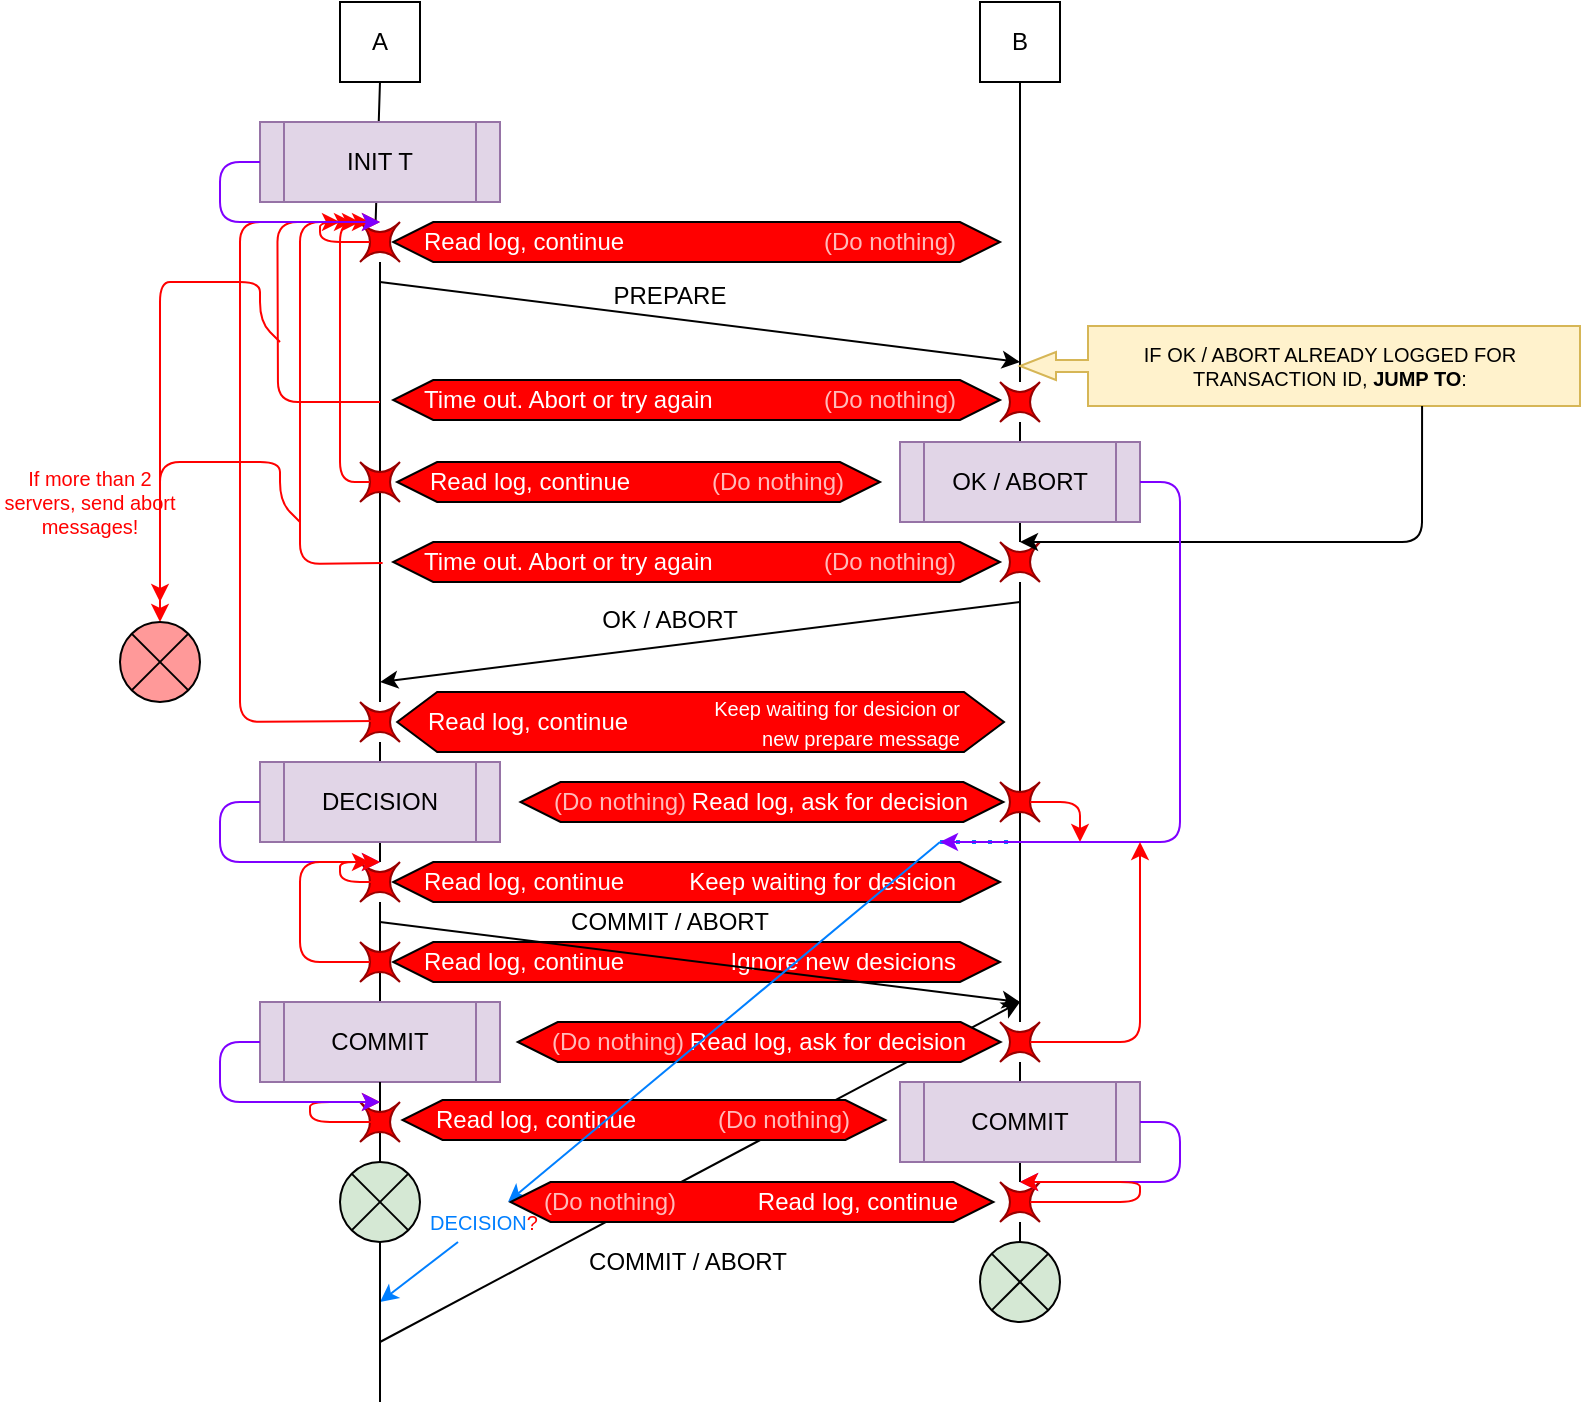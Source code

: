 <mxfile version="14.1.1" type="device"><diagram id="0y2ZqwI3KvzXsngcqDKA" name="Page-1"><mxGraphModel dx="720" dy="554" grid="1" gridSize="10" guides="1" tooltips="1" connect="1" arrows="1" fold="1" page="1" pageScale="1" pageWidth="827" pageHeight="1169" math="0" shadow="0"><root><mxCell id="0"/><mxCell id="1" parent="0"/><mxCell id="eSyxjWZiwz1XdsuUfrHY-1" value="A" style="rounded=0;whiteSpace=wrap;html=1;" vertex="1" parent="1"><mxGeometry x="180" y="20" width="40" height="40" as="geometry"/></mxCell><mxCell id="eSyxjWZiwz1XdsuUfrHY-2" value="B" style="rounded=0;whiteSpace=wrap;html=1;" vertex="1" parent="1"><mxGeometry x="500" y="20" width="40" height="40" as="geometry"/></mxCell><mxCell id="eSyxjWZiwz1XdsuUfrHY-3" value="" style="endArrow=none;html=1;entryX=0.5;entryY=1;entryDx=0;entryDy=0;" edge="1" parent="1" target="eSyxjWZiwz1XdsuUfrHY-1"><mxGeometry width="50" height="50" relative="1" as="geometry"><mxPoint x="197.812" y="130" as="sourcePoint"/><mxPoint x="390" y="260" as="targetPoint"/></mxGeometry></mxCell><mxCell id="eSyxjWZiwz1XdsuUfrHY-4" value="" style="endArrow=none;html=1;entryX=0.5;entryY=1;entryDx=0;entryDy=0;" edge="1" parent="1" source="eSyxjWZiwz1XdsuUfrHY-18" target="eSyxjWZiwz1XdsuUfrHY-2"><mxGeometry width="50" height="50" relative="1" as="geometry"><mxPoint x="520" y="670" as="sourcePoint"/><mxPoint x="380" y="260" as="targetPoint"/></mxGeometry></mxCell><mxCell id="eSyxjWZiwz1XdsuUfrHY-6" value="INIT T" style="shape=process;whiteSpace=wrap;html=1;backgroundOutline=1;fillColor=#e1d5e7;strokeColor=#9673a6;" vertex="1" parent="1"><mxGeometry x="140" y="80" width="120" height="40" as="geometry"/></mxCell><mxCell id="eSyxjWZiwz1XdsuUfrHY-7" value="" style="endArrow=classic;html=1;" edge="1" parent="1"><mxGeometry width="50" height="50" relative="1" as="geometry"><mxPoint x="200" y="160" as="sourcePoint"/><mxPoint x="520" y="200" as="targetPoint"/></mxGeometry></mxCell><mxCell id="eSyxjWZiwz1XdsuUfrHY-9" value="" style="endArrow=classic;html=1;" edge="1" parent="1"><mxGeometry width="50" height="50" relative="1" as="geometry"><mxPoint x="520" y="320" as="sourcePoint"/><mxPoint x="200" y="360" as="targetPoint"/></mxGeometry></mxCell><mxCell id="eSyxjWZiwz1XdsuUfrHY-13" value="PREPARE" style="text;html=1;strokeColor=none;fillColor=none;align=center;verticalAlign=middle;whiteSpace=wrap;rounded=0;" vertex="1" parent="1"><mxGeometry x="325" y="157" width="40" height="20" as="geometry"/></mxCell><mxCell id="eSyxjWZiwz1XdsuUfrHY-14" value="OK / ABORT" style="text;html=1;strokeColor=none;fillColor=none;align=center;verticalAlign=middle;whiteSpace=wrap;rounded=0;" vertex="1" parent="1"><mxGeometry x="300" y="319" width="90" height="20" as="geometry"/></mxCell><mxCell id="eSyxjWZiwz1XdsuUfrHY-15" value="COMMIT / ABORT" style="text;html=1;strokeColor=none;fillColor=none;align=center;verticalAlign=middle;whiteSpace=wrap;rounded=0;" vertex="1" parent="1"><mxGeometry x="285" y="470" width="120" height="20" as="geometry"/></mxCell><mxCell id="eSyxjWZiwz1XdsuUfrHY-17" value="" style="endArrow=none;html=1;" edge="1" parent="1" source="eSyxjWZiwz1XdsuUfrHY-23"><mxGeometry width="50" height="50" relative="1" as="geometry"><mxPoint x="200" y="680" as="sourcePoint"/><mxPoint x="198" y="130" as="targetPoint"/></mxGeometry></mxCell><mxCell id="eSyxjWZiwz1XdsuUfrHY-18" value="" style="shape=switch;whiteSpace=wrap;html=1;fillColor=#FF0000;strokeColor=#990000;" vertex="1" parent="1"><mxGeometry x="510" y="210" width="20" height="20" as="geometry"/></mxCell><mxCell id="eSyxjWZiwz1XdsuUfrHY-19" value="" style="endArrow=none;html=1;entryX=0.5;entryY=1;entryDx=0;entryDy=0;" edge="1" parent="1" source="eSyxjWZiwz1XdsuUfrHY-20" target="eSyxjWZiwz1XdsuUfrHY-18"><mxGeometry width="50" height="50" relative="1" as="geometry"><mxPoint x="520" y="670" as="sourcePoint"/><mxPoint x="520" y="60" as="targetPoint"/></mxGeometry></mxCell><mxCell id="eSyxjWZiwz1XdsuUfrHY-20" value="" style="shape=switch;whiteSpace=wrap;html=1;fillColor=#FF0000;strokeColor=#990000;" vertex="1" parent="1"><mxGeometry x="510" y="290" width="20" height="20" as="geometry"/></mxCell><mxCell id="eSyxjWZiwz1XdsuUfrHY-21" value="" style="endArrow=none;html=1;entryX=0.5;entryY=1;entryDx=0;entryDy=0;" edge="1" parent="1" source="eSyxjWZiwz1XdsuUfrHY-31" target="eSyxjWZiwz1XdsuUfrHY-20"><mxGeometry width="50" height="50" relative="1" as="geometry"><mxPoint x="520" y="670" as="sourcePoint"/><mxPoint x="520" y="230" as="targetPoint"/></mxGeometry></mxCell><mxCell id="eSyxjWZiwz1XdsuUfrHY-22" value="" style="shape=switch;whiteSpace=wrap;html=1;fillColor=#FF0000;strokeColor=#990000;" vertex="1" parent="1"><mxGeometry x="510" y="410" width="20" height="20" as="geometry"/></mxCell><mxCell id="eSyxjWZiwz1XdsuUfrHY-24" value="" style="endArrow=none;html=1;" edge="1" parent="1" source="eSyxjWZiwz1XdsuUfrHY-25" target="eSyxjWZiwz1XdsuUfrHY-23"><mxGeometry width="50" height="50" relative="1" as="geometry"><mxPoint x="200" y="680" as="sourcePoint"/><mxPoint x="198" y="130" as="targetPoint"/></mxGeometry></mxCell><mxCell id="eSyxjWZiwz1XdsuUfrHY-26" value="" style="endArrow=none;html=1;" edge="1" parent="1" source="eSyxjWZiwz1XdsuUfrHY-23" target="eSyxjWZiwz1XdsuUfrHY-25"><mxGeometry width="50" height="50" relative="1" as="geometry"><mxPoint x="199.846" y="250" as="sourcePoint"/><mxPoint x="198" y="130" as="targetPoint"/></mxGeometry></mxCell><mxCell id="eSyxjWZiwz1XdsuUfrHY-25" value="" style="shape=switch;whiteSpace=wrap;html=1;fillColor=#FF0000;strokeColor=#990000;" vertex="1" parent="1"><mxGeometry x="190" y="370" width="20" height="20" as="geometry"/></mxCell><mxCell id="eSyxjWZiwz1XdsuUfrHY-27" value="" style="endArrow=none;html=1;" edge="1" parent="1" source="eSyxjWZiwz1XdsuUfrHY-33" target="eSyxjWZiwz1XdsuUfrHY-25"><mxGeometry width="50" height="50" relative="1" as="geometry"><mxPoint x="200" y="680" as="sourcePoint"/><mxPoint x="200" y="270" as="targetPoint"/></mxGeometry></mxCell><mxCell id="eSyxjWZiwz1XdsuUfrHY-23" value="" style="shape=switch;whiteSpace=wrap;html=1;fillColor=#FF0000;strokeColor=#990000;" vertex="1" parent="1"><mxGeometry x="190" y="130" width="20" height="20" as="geometry"/></mxCell><mxCell id="eSyxjWZiwz1XdsuUfrHY-28" value="" style="endArrow=none;html=1;" edge="1" parent="1" source="eSyxjWZiwz1XdsuUfrHY-29" target="eSyxjWZiwz1XdsuUfrHY-23"><mxGeometry width="50" height="50" relative="1" as="geometry"><mxPoint x="199.92" y="370" as="sourcePoint"/><mxPoint x="198" y="130" as="targetPoint"/></mxGeometry></mxCell><mxCell id="eSyxjWZiwz1XdsuUfrHY-29" value="" style="shape=switch;whiteSpace=wrap;html=1;fillColor=#FF0000;strokeColor=#990000;" vertex="1" parent="1"><mxGeometry x="190" y="250" width="20" height="20" as="geometry"/></mxCell><mxCell id="eSyxjWZiwz1XdsuUfrHY-30" value="" style="endArrow=none;html=1;" edge="1" parent="1" source="eSyxjWZiwz1XdsuUfrHY-25" target="eSyxjWZiwz1XdsuUfrHY-29"><mxGeometry width="50" height="50" relative="1" as="geometry"><mxPoint x="200" y="370" as="sourcePoint"/><mxPoint x="200" y="150" as="targetPoint"/></mxGeometry></mxCell><mxCell id="eSyxjWZiwz1XdsuUfrHY-31" value="" style="shape=switch;whiteSpace=wrap;html=1;fillColor=#FF0000;strokeColor=#990000;" vertex="1" parent="1"><mxGeometry x="510" y="530" width="20" height="20" as="geometry"/></mxCell><mxCell id="eSyxjWZiwz1XdsuUfrHY-32" value="" style="endArrow=none;html=1;entryX=0.5;entryY=1;entryDx=0;entryDy=0;" edge="1" parent="1" source="eSyxjWZiwz1XdsuUfrHY-38" target="eSyxjWZiwz1XdsuUfrHY-31"><mxGeometry width="50" height="50" relative="1" as="geometry"><mxPoint x="520" y="670" as="sourcePoint"/><mxPoint x="520" y="310" as="targetPoint"/></mxGeometry></mxCell><mxCell id="eSyxjWZiwz1XdsuUfrHY-33" value="" style="shape=switch;whiteSpace=wrap;html=1;fillColor=#FF0000;strokeColor=#990000;" vertex="1" parent="1"><mxGeometry x="190" y="450" width="20" height="20" as="geometry"/></mxCell><mxCell id="eSyxjWZiwz1XdsuUfrHY-34" value="" style="endArrow=none;html=1;exitX=0.5;exitY=0;exitDx=0;exitDy=0;" edge="1" parent="1" source="eSyxjWZiwz1XdsuUfrHY-44" target="eSyxjWZiwz1XdsuUfrHY-33"><mxGeometry width="50" height="50" relative="1" as="geometry"><mxPoint x="200" y="680" as="sourcePoint"/><mxPoint x="200" y="390" as="targetPoint"/></mxGeometry></mxCell><mxCell id="eSyxjWZiwz1XdsuUfrHY-12" value="COMMIT" style="shape=process;whiteSpace=wrap;html=1;backgroundOutline=1;fillColor=#e1d5e7;strokeColor=#9673a6;" vertex="1" parent="1"><mxGeometry x="460" y="560" width="120" height="40" as="geometry"/></mxCell><mxCell id="eSyxjWZiwz1XdsuUfrHY-8" value="OK / ABORT" style="shape=process;whiteSpace=wrap;html=1;backgroundOutline=1;fillColor=#e1d5e7;strokeColor=#9673a6;" vertex="1" parent="1"><mxGeometry x="460" y="240" width="120" height="40" as="geometry"/></mxCell><mxCell id="eSyxjWZiwz1XdsuUfrHY-10" value="DECISION" style="shape=process;whiteSpace=wrap;html=1;backgroundOutline=1;fillColor=#e1d5e7;strokeColor=#9673a6;" vertex="1" parent="1"><mxGeometry x="140" y="400" width="120" height="40" as="geometry"/></mxCell><mxCell id="eSyxjWZiwz1XdsuUfrHY-38" value="" style="shape=switch;whiteSpace=wrap;html=1;fillColor=#FF0000;strokeColor=#990000;" vertex="1" parent="1"><mxGeometry x="510" y="610" width="20" height="20" as="geometry"/></mxCell><mxCell id="eSyxjWZiwz1XdsuUfrHY-39" value="" style="endArrow=none;html=1;entryX=0.5;entryY=1;entryDx=0;entryDy=0;" edge="1" parent="1" target="eSyxjWZiwz1XdsuUfrHY-38"><mxGeometry width="50" height="50" relative="1" as="geometry"><mxPoint x="520" y="640" as="sourcePoint"/><mxPoint x="520" y="550" as="targetPoint"/></mxGeometry></mxCell><mxCell id="eSyxjWZiwz1XdsuUfrHY-40" value="" style="shape=sumEllipse;perimeter=ellipsePerimeter;whiteSpace=wrap;html=1;backgroundOutline=1;fillColor=#d5e8d4;" vertex="1" parent="1"><mxGeometry x="500" y="640" width="40" height="40" as="geometry"/></mxCell><mxCell id="eSyxjWZiwz1XdsuUfrHY-41" value="" style="shape=sumEllipse;perimeter=ellipsePerimeter;whiteSpace=wrap;html=1;backgroundOutline=1;fillColor=#d5e8d4;" vertex="1" parent="1"><mxGeometry x="180" y="600" width="40" height="40" as="geometry"/></mxCell><mxCell id="eSyxjWZiwz1XdsuUfrHY-44" value="COMMIT" style="shape=process;whiteSpace=wrap;html=1;backgroundOutline=1;fillColor=#e1d5e7;strokeColor=#9673a6;" vertex="1" parent="1"><mxGeometry x="140" y="520" width="120" height="40" as="geometry"/></mxCell><mxCell id="eSyxjWZiwz1XdsuUfrHY-45" value="" style="shape=switch;whiteSpace=wrap;html=1;fillColor=#FF0000;strokeColor=#990000;" vertex="1" parent="1"><mxGeometry x="190" y="490" width="20" height="20" as="geometry"/></mxCell><mxCell id="eSyxjWZiwz1XdsuUfrHY-49" value="" style="endArrow=none;html=1;entryX=0.5;entryY=1;entryDx=0;entryDy=0;" edge="1" parent="1" target="eSyxjWZiwz1XdsuUfrHY-44"><mxGeometry width="50" height="50" relative="1" as="geometry"><mxPoint x="200" y="600" as="sourcePoint"/><mxPoint x="250" y="590" as="targetPoint"/></mxGeometry></mxCell><mxCell id="eSyxjWZiwz1XdsuUfrHY-35" value="" style="shape=switch;whiteSpace=wrap;html=1;fillColor=#FF0000;strokeColor=#990000;" vertex="1" parent="1"><mxGeometry x="190" y="570" width="20" height="20" as="geometry"/></mxCell><mxCell id="eSyxjWZiwz1XdsuUfrHY-58" value="" style="group" vertex="1" connectable="0" parent="1"><mxGeometry x="200" y="290" width="310" height="20" as="geometry"/></mxCell><mxCell id="eSyxjWZiwz1XdsuUfrHY-56" value="" style="shape=hexagon;perimeter=hexagonPerimeter2;whiteSpace=wrap;html=1;fixedSize=1;strokeColor=#000000;fillColor=#FF0000;fontColor=#FF170F;" vertex="1" parent="eSyxjWZiwz1XdsuUfrHY-58"><mxGeometry x="6.596" width="303.404" height="20" as="geometry"/></mxCell><mxCell id="eSyxjWZiwz1XdsuUfrHY-55" value="Time out. Abort or try again" style="text;html=1;strokeColor=none;fillColor=none;align=left;verticalAlign=middle;whiteSpace=wrap;rounded=0;fontColor=#ffffff;" vertex="1" parent="eSyxjWZiwz1XdsuUfrHY-58"><mxGeometry x="20" width="150" height="20" as="geometry"/></mxCell><mxCell id="eSyxjWZiwz1XdsuUfrHY-57" value="(Do nothing)" style="text;html=1;strokeColor=none;fillColor=none;align=right;verticalAlign=middle;whiteSpace=wrap;rounded=0;fontColor=#FFBABA;" vertex="1" parent="eSyxjWZiwz1XdsuUfrHY-58"><mxGeometry x="165.0" width="125.0" height="20" as="geometry"/></mxCell><mxCell id="eSyxjWZiwz1XdsuUfrHY-59" value="" style="group" vertex="1" connectable="0" parent="1"><mxGeometry x="210" y="130" width="310" height="30" as="geometry"/></mxCell><mxCell id="eSyxjWZiwz1XdsuUfrHY-61" value="Time out, exit" style="text;html=1;strokeColor=none;fillColor=none;align=left;verticalAlign=middle;whiteSpace=wrap;rounded=0;fontColor=#ffffff;" vertex="1" parent="eSyxjWZiwz1XdsuUfrHY-59"><mxGeometry x="20" width="130" height="20" as="geometry"/></mxCell><mxCell id="eSyxjWZiwz1XdsuUfrHY-63" value="" style="group" vertex="1" connectable="0" parent="eSyxjWZiwz1XdsuUfrHY-59"><mxGeometry x="-10" width="310" height="20" as="geometry"/></mxCell><mxCell id="eSyxjWZiwz1XdsuUfrHY-64" value="" style="shape=hexagon;perimeter=hexagonPerimeter2;whiteSpace=wrap;html=1;fixedSize=1;strokeColor=#000000;fillColor=#FF0000;fontColor=#FF170F;" vertex="1" parent="eSyxjWZiwz1XdsuUfrHY-63"><mxGeometry x="6.596" width="303.404" height="20" as="geometry"/></mxCell><mxCell id="eSyxjWZiwz1XdsuUfrHY-65" value="Read log, continue" style="text;html=1;strokeColor=none;fillColor=none;align=left;verticalAlign=middle;whiteSpace=wrap;rounded=0;fontColor=#ffffff;" vertex="1" parent="eSyxjWZiwz1XdsuUfrHY-63"><mxGeometry x="20.0" width="130.0" height="20" as="geometry"/></mxCell><mxCell id="eSyxjWZiwz1XdsuUfrHY-66" value="(Do nothing)" style="text;html=1;strokeColor=none;fillColor=none;align=right;verticalAlign=middle;whiteSpace=wrap;rounded=0;fontColor=#FFBABA;" vertex="1" parent="eSyxjWZiwz1XdsuUfrHY-63"><mxGeometry x="165.0" width="125.0" height="20" as="geometry"/></mxCell><mxCell id="eSyxjWZiwz1XdsuUfrHY-67" value="" style="group" vertex="1" connectable="0" parent="1"><mxGeometry x="203.3" y="250" width="246.7" height="20" as="geometry"/></mxCell><mxCell id="eSyxjWZiwz1XdsuUfrHY-68" value="" style="shape=hexagon;perimeter=hexagonPerimeter2;whiteSpace=wrap;html=1;fixedSize=1;strokeColor=#000000;fillColor=#FF0000;fontColor=#FF170F;" vertex="1" parent="eSyxjWZiwz1XdsuUfrHY-67"><mxGeometry x="5.249" width="241.451" height="20" as="geometry"/></mxCell><mxCell id="eSyxjWZiwz1XdsuUfrHY-69" value="Read log, continue" style="text;html=1;strokeColor=none;fillColor=none;align=left;verticalAlign=middle;whiteSpace=wrap;rounded=0;fontColor=#ffffff;" vertex="1" parent="eSyxjWZiwz1XdsuUfrHY-67"><mxGeometry x="20" width="110" height="20" as="geometry"/></mxCell><mxCell id="eSyxjWZiwz1XdsuUfrHY-70" value="(Do nothing)" style="text;html=1;strokeColor=none;fillColor=none;align=right;verticalAlign=middle;whiteSpace=wrap;rounded=0;fontColor=#FFBABA;" vertex="1" parent="eSyxjWZiwz1XdsuUfrHY-67"><mxGeometry x="131.308" width="99.476" height="20" as="geometry"/></mxCell><mxCell id="eSyxjWZiwz1XdsuUfrHY-73" value="" style="endArrow=classic;html=1;strokeColor=#FF0000;fontColor=#FFBABA;exitX=0.25;exitY=0.5;exitDx=0;exitDy=0;exitPerimeter=0;" edge="1" parent="1" source="eSyxjWZiwz1XdsuUfrHY-29"><mxGeometry width="50" height="50" relative="1" as="geometry"><mxPoint x="80" y="330" as="sourcePoint"/><mxPoint x="200" y="130" as="targetPoint"/><Array as="points"><mxPoint x="180" y="260"/><mxPoint x="180" y="130"/></Array></mxGeometry></mxCell><mxCell id="eSyxjWZiwz1XdsuUfrHY-74" value="" style="endArrow=classic;html=1;fontColor=#FFBABA;strokeColor=#FF0000;" edge="1" parent="1"><mxGeometry width="50" height="50" relative="1" as="geometry"><mxPoint x="201.3" y="300.5" as="sourcePoint"/><mxPoint x="190" y="130" as="targetPoint"/><Array as="points"><mxPoint x="160" y="301"/><mxPoint x="160" y="130"/></Array></mxGeometry></mxCell><mxCell id="eSyxjWZiwz1XdsuUfrHY-75" value="" style="endArrow=classic;html=1;strokeColor=#FF0000;fontColor=#FFBABA;exitX=0.25;exitY=0.5;exitDx=0;exitDy=0;exitPerimeter=0;" edge="1" parent="1" source="eSyxjWZiwz1XdsuUfrHY-23"><mxGeometry width="50" height="50" relative="1" as="geometry"><mxPoint x="173.3" y="140" as="sourcePoint"/><mxPoint x="195" y="130" as="targetPoint"/><Array as="points"><mxPoint x="170" y="140"/><mxPoint x="170" y="130"/></Array></mxGeometry></mxCell><mxCell id="eSyxjWZiwz1XdsuUfrHY-78" value="" style="endArrow=classic;html=1;strokeColor=#FF0000;fontColor=#FFBABA;" edge="1" parent="1"><mxGeometry width="50" height="50" relative="1" as="geometry"><mxPoint x="160" y="280" as="sourcePoint"/><mxPoint x="90" y="330" as="targetPoint"/><Array as="points"><mxPoint x="150" y="270"/><mxPoint x="150" y="250"/><mxPoint x="120" y="250"/><mxPoint x="90" y="250"/><mxPoint x="90" y="300"/></Array></mxGeometry></mxCell><mxCell id="eSyxjWZiwz1XdsuUfrHY-79" value="&lt;font style=&quot;font-size: 10px;&quot;&gt;If more than 2 servers, send abort messages!&lt;/font&gt;" style="text;html=1;strokeColor=none;fillColor=none;align=center;verticalAlign=middle;whiteSpace=wrap;rounded=0;fontColor=#FF0000;fontSize=10;" vertex="1" parent="1"><mxGeometry x="10" y="260" width="90" height="20" as="geometry"/></mxCell><mxCell id="eSyxjWZiwz1XdsuUfrHY-85" value="" style="shape=sumEllipse;perimeter=ellipsePerimeter;whiteSpace=wrap;html=1;backgroundOutline=1;fillColor=#FF9999;" vertex="1" parent="1"><mxGeometry x="70" y="330" width="40" height="40" as="geometry"/></mxCell><mxCell id="eSyxjWZiwz1XdsuUfrHY-86" value="" style="group" vertex="1" connectable="0" parent="1"><mxGeometry x="210" y="209" width="310" height="30" as="geometry"/></mxCell><mxCell id="eSyxjWZiwz1XdsuUfrHY-87" value="Time out, exit" style="text;html=1;strokeColor=none;fillColor=none;align=left;verticalAlign=middle;whiteSpace=wrap;rounded=0;fontColor=#ffffff;" vertex="1" parent="eSyxjWZiwz1XdsuUfrHY-86"><mxGeometry x="20" width="130" height="20" as="geometry"/></mxCell><mxCell id="eSyxjWZiwz1XdsuUfrHY-88" value="" style="group" vertex="1" connectable="0" parent="eSyxjWZiwz1XdsuUfrHY-86"><mxGeometry x="-10" width="310" height="20" as="geometry"/></mxCell><mxCell id="eSyxjWZiwz1XdsuUfrHY-89" value="" style="shape=hexagon;perimeter=hexagonPerimeter2;whiteSpace=wrap;html=1;fixedSize=1;strokeColor=#000000;fillColor=#FF0000;fontColor=#FF170F;" vertex="1" parent="eSyxjWZiwz1XdsuUfrHY-88"><mxGeometry x="6.596" width="303.404" height="20" as="geometry"/></mxCell><mxCell id="eSyxjWZiwz1XdsuUfrHY-90" value="Time out. Abort or try again" style="text;html=1;strokeColor=none;fillColor=none;align=left;verticalAlign=middle;whiteSpace=wrap;rounded=0;fontColor=#ffffff;" vertex="1" parent="eSyxjWZiwz1XdsuUfrHY-88"><mxGeometry x="20" width="160" height="20" as="geometry"/></mxCell><mxCell id="eSyxjWZiwz1XdsuUfrHY-91" value="(Do nothing)" style="text;html=1;strokeColor=none;fillColor=none;align=right;verticalAlign=middle;whiteSpace=wrap;rounded=0;fontColor=#FFBABA;" vertex="1" parent="eSyxjWZiwz1XdsuUfrHY-88"><mxGeometry x="165.0" width="125.0" height="20" as="geometry"/></mxCell><mxCell id="eSyxjWZiwz1XdsuUfrHY-93" value="" style="endArrow=classic;html=1;fontColor=#FFBABA;strokeColor=#FF0000;" edge="1" parent="1"><mxGeometry width="50" height="50" relative="1" as="geometry"><mxPoint x="200" y="220" as="sourcePoint"/><mxPoint x="186" y="130" as="targetPoint"/><Array as="points"><mxPoint x="149" y="220"/><mxPoint x="148.7" y="130"/></Array></mxGeometry></mxCell><mxCell id="eSyxjWZiwz1XdsuUfrHY-95" value="" style="endArrow=classic;html=1;strokeColor=#FF0000;fontColor=#FFBABA;" edge="1" parent="1"><mxGeometry width="50" height="50" relative="1" as="geometry"><mxPoint x="150" y="190" as="sourcePoint"/><mxPoint x="90" y="320" as="targetPoint"/><Array as="points"><mxPoint x="140" y="180"/><mxPoint x="140" y="160"/><mxPoint x="110" y="160"/><mxPoint x="90" y="160"/><mxPoint x="90" y="220"/></Array></mxGeometry></mxCell><mxCell id="eSyxjWZiwz1XdsuUfrHY-99" value="" style="group" vertex="1" connectable="0" parent="1"><mxGeometry x="212" y="375" width="310" height="30" as="geometry"/></mxCell><mxCell id="eSyxjWZiwz1XdsuUfrHY-100" value="Time out, exit" style="text;html=1;strokeColor=none;fillColor=none;align=left;verticalAlign=middle;whiteSpace=wrap;rounded=0;fontColor=#ffffff;" vertex="1" parent="eSyxjWZiwz1XdsuUfrHY-99"><mxGeometry x="20" width="130" height="20" as="geometry"/></mxCell><mxCell id="eSyxjWZiwz1XdsuUfrHY-101" value="" style="group" vertex="1" connectable="0" parent="eSyxjWZiwz1XdsuUfrHY-99"><mxGeometry x="-10" width="310" height="20" as="geometry"/></mxCell><mxCell id="eSyxjWZiwz1XdsuUfrHY-102" value="" style="shape=hexagon;perimeter=hexagonPerimeter2;whiteSpace=wrap;html=1;fixedSize=1;strokeColor=#000000;fillColor=#FF0000;fontColor=#FF170F;" vertex="1" parent="eSyxjWZiwz1XdsuUfrHY-101"><mxGeometry x="6.6" y="-10" width="303.4" height="30" as="geometry"/></mxCell><mxCell id="eSyxjWZiwz1XdsuUfrHY-103" value="Read log, continue" style="text;html=1;strokeColor=none;fillColor=none;align=left;verticalAlign=middle;whiteSpace=wrap;rounded=0;fontColor=#ffffff;" vertex="1" parent="eSyxjWZiwz1XdsuUfrHY-101"><mxGeometry x="20" y="-5" width="160" height="20" as="geometry"/></mxCell><mxCell id="eSyxjWZiwz1XdsuUfrHY-104" value="&lt;span style=&quot;color: rgb(255 , 255 , 255) ; text-align: left&quot;&gt;&lt;font style=&quot;font-size: 10px&quot;&gt;Keep waiting for desicion or new prepare message&lt;/font&gt;&lt;/span&gt;" style="text;html=1;strokeColor=none;fillColor=none;align=right;verticalAlign=middle;whiteSpace=wrap;rounded=0;fontColor=#FFBABA;" vertex="1" parent="eSyxjWZiwz1XdsuUfrHY-101"><mxGeometry x="150" y="-5" width="140" height="20" as="geometry"/></mxCell><mxCell id="eSyxjWZiwz1XdsuUfrHY-106" value="" style="html=1;shadow=0;dashed=0;align=center;verticalAlign=middle;shape=mxgraph.arrows2.calloutArrow;dy=3;dx=18;notch=246;arrowHead=4;strokeColor=#d6b656;fillColor=#fff2cc;fontSize=10;rotation=-180;" vertex="1" parent="1"><mxGeometry x="520" y="182" width="280" height="40" as="geometry"/></mxCell><mxCell id="eSyxjWZiwz1XdsuUfrHY-108" value="&lt;span style=&quot;color: rgb(0 , 0 , 0) ; background-color: rgb(255 , 242 , 204)&quot;&gt;IF OK / ABORT ALREADY LOGGED FOR TRANSACTION ID, &lt;b&gt;JUMP TO&lt;/b&gt;:&lt;/span&gt;" style="text;html=1;strokeColor=none;fillColor=none;align=center;verticalAlign=middle;whiteSpace=wrap;rounded=0;fontSize=10;fontColor=#FF0000;" vertex="1" parent="1"><mxGeometry x="560" y="192" width="230" height="20" as="geometry"/></mxCell><mxCell id="eSyxjWZiwz1XdsuUfrHY-109" value="" style="endArrow=classic;html=1;fontSize=10;fontColor=#FF0000;exitX=0.282;exitY=0;exitDx=0;exitDy=0;exitPerimeter=0;" edge="1" parent="1" source="eSyxjWZiwz1XdsuUfrHY-106"><mxGeometry width="50" height="50" relative="1" as="geometry"><mxPoint x="690" y="370" as="sourcePoint"/><mxPoint x="520" y="290" as="targetPoint"/><Array as="points"><mxPoint x="721" y="290"/></Array></mxGeometry></mxCell><mxCell id="eSyxjWZiwz1XdsuUfrHY-112" value="" style="endArrow=classic;html=1;fontSize=10;fontColor=#FF0000;strokeColor=#007FFF;" edge="1" parent="1" source="eSyxjWZiwz1XdsuUfrHY-115"><mxGeometry width="50" height="50" relative="1" as="geometry"><mxPoint x="480" y="440" as="sourcePoint"/><mxPoint x="200" y="670" as="targetPoint"/></mxGeometry></mxCell><mxCell id="eSyxjWZiwz1XdsuUfrHY-114" value="" style="endArrow=none;dashed=1;html=1;dashPattern=1 3;strokeWidth=2;fontSize=10;fontColor=#FF0000;strokeColor=#007FFF;" edge="1" parent="1"><mxGeometry width="50" height="50" relative="1" as="geometry"><mxPoint x="480" y="440" as="sourcePoint"/><mxPoint x="520" y="440" as="targetPoint"/></mxGeometry></mxCell><mxCell id="eSyxjWZiwz1XdsuUfrHY-117" value="" style="endArrow=classic;html=1;fontColor=#FFBABA;strokeColor=#FF0000;" edge="1" parent="1"><mxGeometry width="50" height="50" relative="1" as="geometry"><mxPoint x="200.0" y="379.5" as="sourcePoint"/><mxPoint x="180" y="130" as="targetPoint"/><Array as="points"><mxPoint x="130" y="380"/><mxPoint x="130" y="130"/></Array></mxGeometry></mxCell><mxCell id="eSyxjWZiwz1XdsuUfrHY-118" value="" style="group" vertex="1" connectable="0" parent="1"><mxGeometry x="265" y="410" width="246.7" height="20" as="geometry"/></mxCell><mxCell id="eSyxjWZiwz1XdsuUfrHY-119" value="" style="shape=hexagon;perimeter=hexagonPerimeter2;whiteSpace=wrap;html=1;fixedSize=1;strokeColor=#000000;fillColor=#FF0000;fontColor=#FF170F;" vertex="1" parent="eSyxjWZiwz1XdsuUfrHY-118"><mxGeometry x="5.249" width="241.451" height="20" as="geometry"/></mxCell><mxCell id="eSyxjWZiwz1XdsuUfrHY-120" value="&lt;span style=&quot;color: rgb(255 , 186 , 186) ; text-align: right&quot;&gt;(Do nothing)&lt;/span&gt;" style="text;html=1;strokeColor=none;fillColor=none;align=left;verticalAlign=middle;whiteSpace=wrap;rounded=0;fontColor=#ffffff;" vertex="1" parent="eSyxjWZiwz1XdsuUfrHY-118"><mxGeometry x="20" width="110" height="20" as="geometry"/></mxCell><mxCell id="eSyxjWZiwz1XdsuUfrHY-121" value="&lt;span style=&quot;color: rgb(255 , 255 , 255) ; text-align: left&quot;&gt;Read log, ask for decision&lt;/span&gt;" style="text;html=1;strokeColor=none;fillColor=none;align=right;verticalAlign=middle;whiteSpace=wrap;rounded=0;fontColor=#FFBABA;" vertex="1" parent="eSyxjWZiwz1XdsuUfrHY-118"><mxGeometry x="90" width="140.78" height="20" as="geometry"/></mxCell><mxCell id="eSyxjWZiwz1XdsuUfrHY-122" value="" style="endArrow=classic;html=1;fontSize=10;fontColor=#FF0000;exitX=0.75;exitY=0.5;exitDx=0;exitDy=0;exitPerimeter=0;strokeColor=#FF0000;" edge="1" parent="1" source="eSyxjWZiwz1XdsuUfrHY-22"><mxGeometry width="50" height="50" relative="1" as="geometry"><mxPoint x="570" y="460" as="sourcePoint"/><mxPoint x="550" y="440" as="targetPoint"/><Array as="points"><mxPoint x="550" y="420"/></Array></mxGeometry></mxCell><mxCell id="eSyxjWZiwz1XdsuUfrHY-123" value="" style="endArrow=classic;html=1;fontSize=10;fontColor=#FF0000;strokeColor=#7F00FF;exitX=1;exitY=0.5;exitDx=0;exitDy=0;" edge="1" parent="1" source="eSyxjWZiwz1XdsuUfrHY-8"><mxGeometry width="50" height="50" relative="1" as="geometry"><mxPoint x="630" y="380" as="sourcePoint"/><mxPoint x="480" y="440" as="targetPoint"/><Array as="points"><mxPoint x="600" y="260"/><mxPoint x="600" y="440"/></Array></mxGeometry></mxCell><mxCell id="eSyxjWZiwz1XdsuUfrHY-124" value="" style="endArrow=classic;html=1;strokeColor=#7F00FF;fontSize=10;fontColor=#FF0000;exitX=0;exitY=0.5;exitDx=0;exitDy=0;" edge="1" parent="1" source="eSyxjWZiwz1XdsuUfrHY-6"><mxGeometry width="50" height="50" relative="1" as="geometry"><mxPoint x="340" y="330" as="sourcePoint"/><mxPoint x="200" y="130" as="targetPoint"/><Array as="points"><mxPoint x="120" y="100"/><mxPoint x="120" y="130"/></Array></mxGeometry></mxCell><mxCell id="eSyxjWZiwz1XdsuUfrHY-129" value="COMMIT / ABORT" style="text;html=1;strokeColor=none;fillColor=none;align=center;verticalAlign=middle;whiteSpace=wrap;rounded=0;" vertex="1" parent="1"><mxGeometry x="294" y="640" width="120" height="20" as="geometry"/></mxCell><mxCell id="eSyxjWZiwz1XdsuUfrHY-130" value="" style="endArrow=classic;html=1;" edge="1" parent="1"><mxGeometry width="50" height="50" relative="1" as="geometry"><mxPoint x="200" y="690" as="sourcePoint"/><mxPoint x="520" y="520" as="targetPoint"/></mxGeometry></mxCell><mxCell id="eSyxjWZiwz1XdsuUfrHY-131" value="" style="endArrow=none;html=1;fontSize=10;fontColor=#FF0000;entryX=0.5;entryY=1;entryDx=0;entryDy=0;" edge="1" parent="1" target="eSyxjWZiwz1XdsuUfrHY-41"><mxGeometry width="50" height="50" relative="1" as="geometry"><mxPoint x="200" y="720" as="sourcePoint"/><mxPoint x="330" y="710" as="targetPoint"/></mxGeometry></mxCell><mxCell id="eSyxjWZiwz1XdsuUfrHY-132" value="" style="group" vertex="1" connectable="0" parent="1"><mxGeometry x="210" y="450" width="310" height="30" as="geometry"/></mxCell><mxCell id="eSyxjWZiwz1XdsuUfrHY-133" value="Time out, exit" style="text;html=1;strokeColor=none;fillColor=none;align=left;verticalAlign=middle;whiteSpace=wrap;rounded=0;fontColor=#ffffff;" vertex="1" parent="eSyxjWZiwz1XdsuUfrHY-132"><mxGeometry x="20" width="130" height="20" as="geometry"/></mxCell><mxCell id="eSyxjWZiwz1XdsuUfrHY-134" value="" style="group" vertex="1" connectable="0" parent="eSyxjWZiwz1XdsuUfrHY-132"><mxGeometry x="-10" width="310" height="20" as="geometry"/></mxCell><mxCell id="eSyxjWZiwz1XdsuUfrHY-135" value="" style="shape=hexagon;perimeter=hexagonPerimeter2;whiteSpace=wrap;html=1;fixedSize=1;strokeColor=#000000;fillColor=#FF0000;fontColor=#FF170F;" vertex="1" parent="eSyxjWZiwz1XdsuUfrHY-134"><mxGeometry x="6.596" width="303.404" height="20" as="geometry"/></mxCell><mxCell id="eSyxjWZiwz1XdsuUfrHY-136" value="Read log, continue" style="text;html=1;strokeColor=none;fillColor=none;align=left;verticalAlign=middle;whiteSpace=wrap;rounded=0;fontColor=#ffffff;" vertex="1" parent="eSyxjWZiwz1XdsuUfrHY-134"><mxGeometry x="20" width="160" height="20" as="geometry"/></mxCell><mxCell id="eSyxjWZiwz1XdsuUfrHY-137" value="&lt;span style=&quot;color: rgb(255 , 255 , 255) ; text-align: left&quot;&gt;Keep waiting for desicion&lt;/span&gt;" style="text;html=1;strokeColor=none;fillColor=none;align=right;verticalAlign=middle;whiteSpace=wrap;rounded=0;fontColor=#FFBABA;" vertex="1" parent="eSyxjWZiwz1XdsuUfrHY-134"><mxGeometry x="150" width="140" height="20" as="geometry"/></mxCell><mxCell id="eSyxjWZiwz1XdsuUfrHY-138" value="" style="endArrow=classic;html=1;strokeColor=#7F00FF;fontSize=10;fontColor=#FF0000;exitX=0;exitY=0.5;exitDx=0;exitDy=0;" edge="1" parent="1"><mxGeometry width="50" height="50" relative="1" as="geometry"><mxPoint x="140" y="420" as="sourcePoint"/><mxPoint x="200" y="450" as="targetPoint"/><Array as="points"><mxPoint x="120" y="420"/><mxPoint x="120" y="450"/></Array></mxGeometry></mxCell><mxCell id="eSyxjWZiwz1XdsuUfrHY-139" value="" style="endArrow=classic;html=1;strokeColor=#FF0000;fontColor=#FFBABA;" edge="1" parent="1"><mxGeometry width="50" height="50" relative="1" as="geometry"><mxPoint x="200" y="460" as="sourcePoint"/><mxPoint x="200" y="450" as="targetPoint"/><Array as="points"><mxPoint x="180" y="460"/><mxPoint x="180" y="450"/></Array></mxGeometry></mxCell><mxCell id="eSyxjWZiwz1XdsuUfrHY-143" value="" style="group" vertex="1" connectable="0" parent="1"><mxGeometry x="210" y="490" width="310" height="30" as="geometry"/></mxCell><mxCell id="eSyxjWZiwz1XdsuUfrHY-144" value="Time out, exit" style="text;html=1;strokeColor=none;fillColor=none;align=left;verticalAlign=middle;whiteSpace=wrap;rounded=0;fontColor=#ffffff;" vertex="1" parent="eSyxjWZiwz1XdsuUfrHY-143"><mxGeometry x="20" width="130" height="20" as="geometry"/></mxCell><mxCell id="eSyxjWZiwz1XdsuUfrHY-145" value="" style="group" vertex="1" connectable="0" parent="eSyxjWZiwz1XdsuUfrHY-143"><mxGeometry x="-10" width="310" height="20" as="geometry"/></mxCell><mxCell id="eSyxjWZiwz1XdsuUfrHY-146" value="" style="shape=hexagon;perimeter=hexagonPerimeter2;whiteSpace=wrap;html=1;fixedSize=1;strokeColor=#000000;fillColor=#FF0000;fontColor=#FF170F;" vertex="1" parent="eSyxjWZiwz1XdsuUfrHY-145"><mxGeometry x="6.596" width="303.404" height="20" as="geometry"/></mxCell><mxCell id="eSyxjWZiwz1XdsuUfrHY-147" value="Read log, continue" style="text;html=1;strokeColor=none;fillColor=none;align=left;verticalAlign=middle;whiteSpace=wrap;rounded=0;fontColor=#ffffff;" vertex="1" parent="eSyxjWZiwz1XdsuUfrHY-145"><mxGeometry x="20" width="160" height="20" as="geometry"/></mxCell><mxCell id="eSyxjWZiwz1XdsuUfrHY-148" value="&lt;span style=&quot;color: rgb(255 , 255 , 255) ; text-align: left&quot;&gt;Ignore new desicions&lt;/span&gt;" style="text;html=1;strokeColor=none;fillColor=none;align=right;verticalAlign=middle;whiteSpace=wrap;rounded=0;fontColor=#FFBABA;" vertex="1" parent="eSyxjWZiwz1XdsuUfrHY-145"><mxGeometry x="150" width="140" height="20" as="geometry"/></mxCell><mxCell id="eSyxjWZiwz1XdsuUfrHY-149" value="" style="endArrow=classic;html=1;strokeColor=#FF0000;fontColor=#FFBABA;exitX=0.25;exitY=0.5;exitDx=0;exitDy=0;exitPerimeter=0;" edge="1" parent="1" source="eSyxjWZiwz1XdsuUfrHY-45"><mxGeometry width="50" height="50" relative="1" as="geometry"><mxPoint x="210" y="470" as="sourcePoint"/><mxPoint x="195" y="450" as="targetPoint"/><Array as="points"><mxPoint x="160" y="500"/><mxPoint x="160" y="450"/></Array></mxGeometry></mxCell><mxCell id="eSyxjWZiwz1XdsuUfrHY-157" value="" style="group" vertex="1" connectable="0" parent="1"><mxGeometry x="263.62" y="530" width="246.7" height="20" as="geometry"/></mxCell><mxCell id="eSyxjWZiwz1XdsuUfrHY-158" value="" style="shape=hexagon;perimeter=hexagonPerimeter2;whiteSpace=wrap;html=1;fixedSize=1;strokeColor=#000000;fillColor=#FF0000;fontColor=#FF170F;" vertex="1" parent="eSyxjWZiwz1XdsuUfrHY-157"><mxGeometry x="5.249" width="241.451" height="20" as="geometry"/></mxCell><mxCell id="eSyxjWZiwz1XdsuUfrHY-159" value="&lt;span style=&quot;color: rgb(255 , 186 , 186) ; text-align: right&quot;&gt;(Do nothing)&lt;/span&gt;" style="text;html=1;strokeColor=none;fillColor=none;align=left;verticalAlign=middle;whiteSpace=wrap;rounded=0;fontColor=#ffffff;" vertex="1" parent="eSyxjWZiwz1XdsuUfrHY-157"><mxGeometry x="20" width="110" height="20" as="geometry"/></mxCell><mxCell id="eSyxjWZiwz1XdsuUfrHY-160" value="&lt;span style=&quot;color: rgb(255 , 255 , 255) ; text-align: left&quot;&gt;Read log, ask for decision&lt;/span&gt;" style="text;html=1;strokeColor=none;fillColor=none;align=right;verticalAlign=middle;whiteSpace=wrap;rounded=0;fontColor=#FFBABA;" vertex="1" parent="eSyxjWZiwz1XdsuUfrHY-157"><mxGeometry x="90" width="140.78" height="20" as="geometry"/></mxCell><mxCell id="eSyxjWZiwz1XdsuUfrHY-162" value="" style="endArrow=classic;html=1;strokeColor=#FF0000;fontColor=#FFBABA;exitX=0.75;exitY=0.5;exitDx=0;exitDy=0;exitPerimeter=0;" edge="1" parent="1" source="eSyxjWZiwz1XdsuUfrHY-31"><mxGeometry width="50" height="50" relative="1" as="geometry"><mxPoint x="615" y="520" as="sourcePoint"/><mxPoint x="580" y="440" as="targetPoint"/><Array as="points"><mxPoint x="580" y="540"/><mxPoint x="580" y="470"/></Array></mxGeometry></mxCell><mxCell id="eSyxjWZiwz1XdsuUfrHY-11" value="" style="endArrow=classic;html=1;" edge="1" parent="1"><mxGeometry width="50" height="50" relative="1" as="geometry"><mxPoint x="200" y="480" as="sourcePoint"/><mxPoint x="520" y="520" as="targetPoint"/></mxGeometry></mxCell><mxCell id="eSyxjWZiwz1XdsuUfrHY-163" value="" style="group" vertex="1" connectable="0" parent="1"><mxGeometry x="206" y="569" width="246.7" height="20" as="geometry"/></mxCell><mxCell id="eSyxjWZiwz1XdsuUfrHY-164" value="" style="shape=hexagon;perimeter=hexagonPerimeter2;whiteSpace=wrap;html=1;fixedSize=1;strokeColor=#000000;fillColor=#FF0000;fontColor=#FF170F;" vertex="1" parent="eSyxjWZiwz1XdsuUfrHY-163"><mxGeometry x="5.249" width="241.451" height="20" as="geometry"/></mxCell><mxCell id="eSyxjWZiwz1XdsuUfrHY-165" value="Read log, continue" style="text;html=1;strokeColor=none;fillColor=none;align=left;verticalAlign=middle;whiteSpace=wrap;rounded=0;fontColor=#ffffff;" vertex="1" parent="eSyxjWZiwz1XdsuUfrHY-163"><mxGeometry x="20" width="110" height="20" as="geometry"/></mxCell><mxCell id="eSyxjWZiwz1XdsuUfrHY-166" value="(Do nothing)" style="text;html=1;strokeColor=none;fillColor=none;align=right;verticalAlign=middle;whiteSpace=wrap;rounded=0;fontColor=#FFBABA;" vertex="1" parent="eSyxjWZiwz1XdsuUfrHY-163"><mxGeometry x="90" width="140.78" height="20" as="geometry"/></mxCell><mxCell id="eSyxjWZiwz1XdsuUfrHY-115" value="&lt;font color=&quot;#007fff&quot;&gt;DECISION&lt;/font&gt;?" style="text;html=1;strokeColor=none;fillColor=none;align=center;verticalAlign=middle;whiteSpace=wrap;rounded=0;fontSize=10;fontColor=#FF0000;" vertex="1" parent="1"><mxGeometry x="232" y="620" width="40" height="20" as="geometry"/></mxCell><mxCell id="eSyxjWZiwz1XdsuUfrHY-167" value="" style="endArrow=classic;html=1;fontSize=10;fontColor=#FF0000;strokeColor=#007FFF;" edge="1" parent="1" target="eSyxjWZiwz1XdsuUfrHY-115"><mxGeometry width="50" height="50" relative="1" as="geometry"><mxPoint x="480" y="440" as="sourcePoint"/><mxPoint x="200" y="670" as="targetPoint"/></mxGeometry></mxCell><mxCell id="eSyxjWZiwz1XdsuUfrHY-168" value="" style="endArrow=classic;html=1;strokeColor=#FF0000;fontColor=#FFBABA;exitX=0.25;exitY=0.5;exitDx=0;exitDy=0;exitPerimeter=0;" edge="1" parent="1"><mxGeometry width="50" height="50" relative="1" as="geometry"><mxPoint x="200" y="580" as="sourcePoint"/><mxPoint x="200" y="570" as="targetPoint"/><Array as="points"><mxPoint x="165" y="580"/><mxPoint x="165" y="570"/></Array></mxGeometry></mxCell><mxCell id="eSyxjWZiwz1XdsuUfrHY-169" value="" style="endArrow=classic;html=1;strokeColor=#7F00FF;fontSize=10;fontColor=#FF0000;exitX=0;exitY=0.5;exitDx=0;exitDy=0;" edge="1" parent="1"><mxGeometry width="50" height="50" relative="1" as="geometry"><mxPoint x="140" y="540" as="sourcePoint"/><mxPoint x="200" y="570" as="targetPoint"/><Array as="points"><mxPoint x="120" y="540"/><mxPoint x="120" y="570"/></Array></mxGeometry></mxCell><mxCell id="eSyxjWZiwz1XdsuUfrHY-171" value="" style="group" vertex="1" connectable="0" parent="1"><mxGeometry x="260" y="610" width="246.7" height="20" as="geometry"/></mxCell><mxCell id="eSyxjWZiwz1XdsuUfrHY-172" value="" style="shape=hexagon;perimeter=hexagonPerimeter2;whiteSpace=wrap;html=1;fixedSize=1;strokeColor=#000000;fillColor=#FF0000;fontColor=#FF170F;" vertex="1" parent="eSyxjWZiwz1XdsuUfrHY-171"><mxGeometry x="5.249" width="241.451" height="20" as="geometry"/></mxCell><mxCell id="eSyxjWZiwz1XdsuUfrHY-173" value="&lt;span style=&quot;color: rgb(255 , 186 , 186) ; text-align: right&quot;&gt;(Do nothing)&lt;/span&gt;" style="text;html=1;strokeColor=none;fillColor=none;align=left;verticalAlign=middle;whiteSpace=wrap;rounded=0;fontColor=#ffffff;" vertex="1" parent="eSyxjWZiwz1XdsuUfrHY-171"><mxGeometry x="20" width="110" height="20" as="geometry"/></mxCell><mxCell id="eSyxjWZiwz1XdsuUfrHY-174" value="&lt;span style=&quot;color: rgb(255 , 255 , 255) ; text-align: left&quot;&gt;Read log, continue&lt;/span&gt;" style="text;html=1;strokeColor=none;fillColor=none;align=right;verticalAlign=middle;whiteSpace=wrap;rounded=0;fontColor=#FFBABA;" vertex="1" parent="eSyxjWZiwz1XdsuUfrHY-171"><mxGeometry x="90" width="140.78" height="20" as="geometry"/></mxCell><mxCell id="eSyxjWZiwz1XdsuUfrHY-175" value="" style="endArrow=classic;html=1;fontSize=10;fontColor=#FF0000;strokeColor=#7F00FF;exitX=1;exitY=0.5;exitDx=0;exitDy=0;" edge="1" parent="1"><mxGeometry width="50" height="50" relative="1" as="geometry"><mxPoint x="580" y="580" as="sourcePoint"/><mxPoint x="520" y="610" as="targetPoint"/><Array as="points"><mxPoint x="600" y="580"/><mxPoint x="600" y="610"/></Array></mxGeometry></mxCell><mxCell id="eSyxjWZiwz1XdsuUfrHY-176" value="" style="endArrow=classic;html=1;strokeColor=#FF0000;fontColor=#FFBABA;exitX=0.75;exitY=0.5;exitDx=0;exitDy=0;exitPerimeter=0;" edge="1" parent="1"><mxGeometry width="50" height="50" relative="1" as="geometry"><mxPoint x="525" y="620" as="sourcePoint"/><mxPoint x="520" y="610" as="targetPoint"/><Array as="points"><mxPoint x="580" y="620"/><mxPoint x="580" y="610"/></Array></mxGeometry></mxCell></root></mxGraphModel></diagram></mxfile>